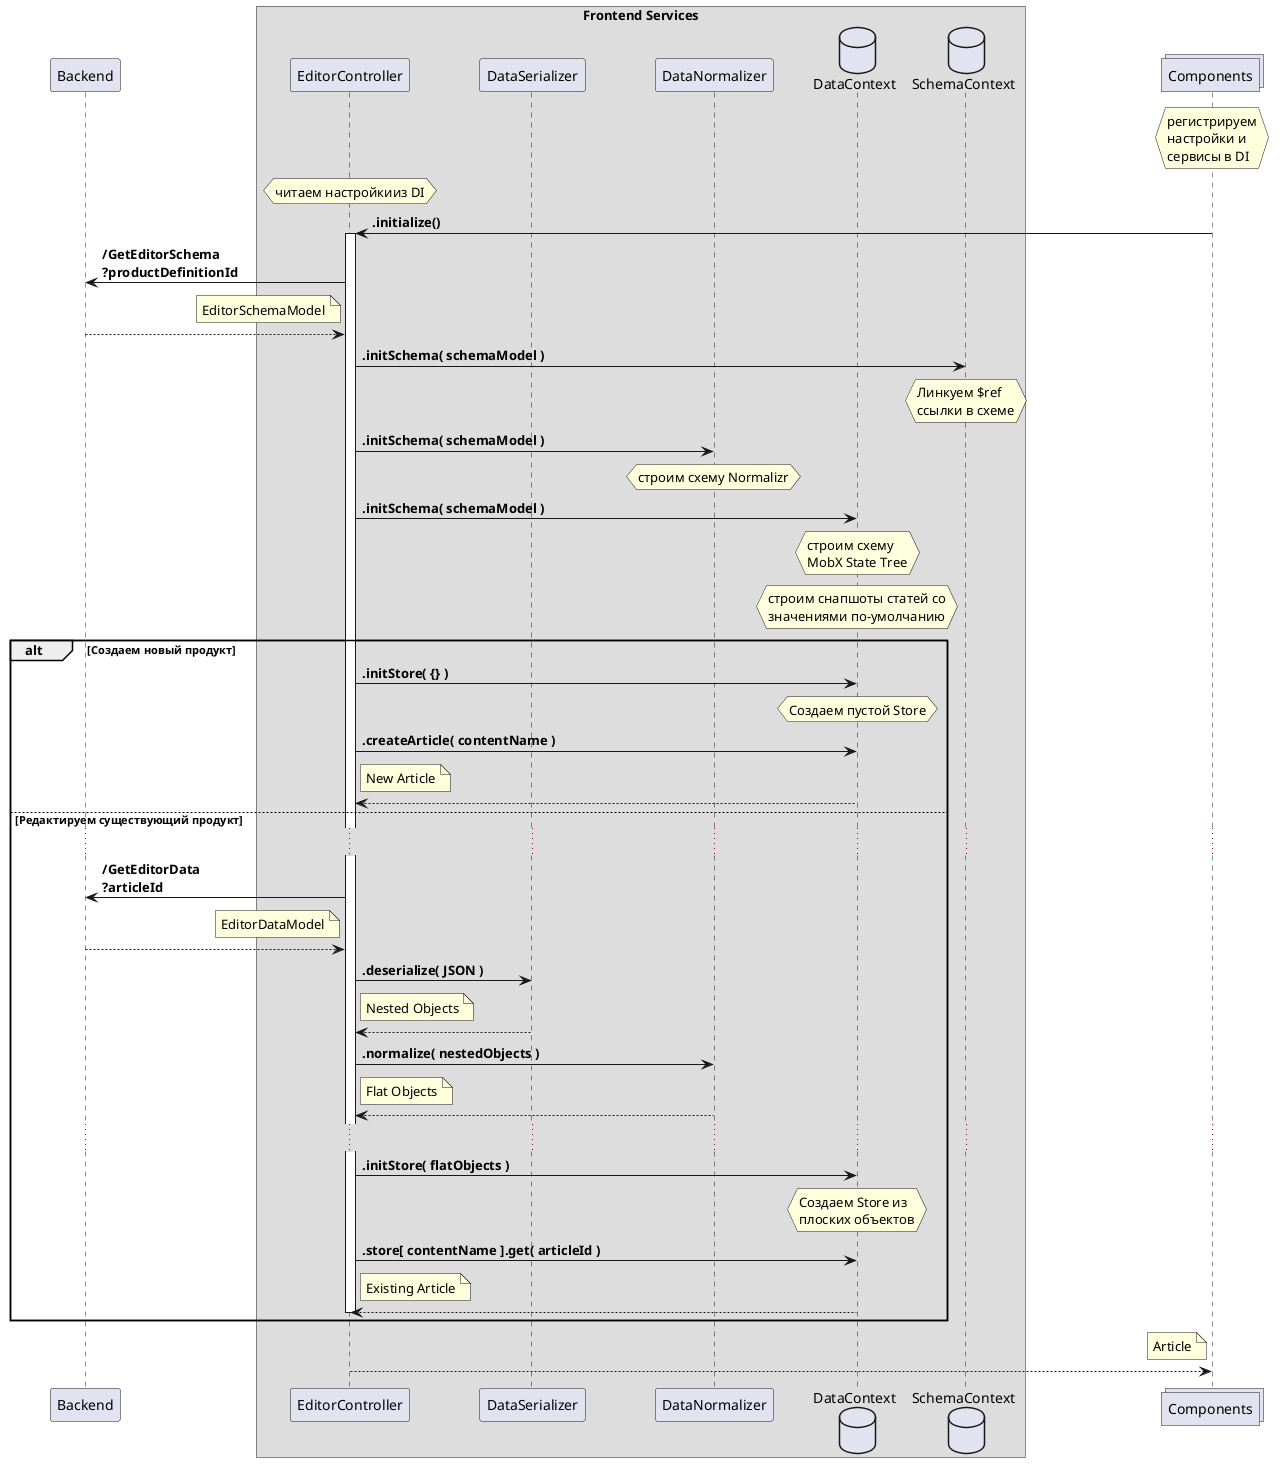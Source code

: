 @startuml EditorInitialization
skinparam shadowing false
skinparam ParticipantPadding 30
skinparam BoxPadding 100

participant Backend

box "Frontend Services"
participant EditorController
participant DataSerializer
participant DataNormalizer
database DataContext
database SchemaContext
end box

collections Components

hnote over Components
  регистрируем
  настройки и
  сервисы в DI
end note

hnote over EditorController
  читаем настройкииз DI
end note

Components -> EditorController: <b>.initialize()
activate EditorController

EditorController -> Backend: <b>/GetEditorSchema\n<b>?productDefinitionId
note left of EditorController: EditorSchemaModel
Backend --> EditorController

EditorController -> SchemaContext: <b>.initSchema( schemaModel )
hnote over SchemaContext
 Линкуем $ref
 ссылки в схеме
end note

EditorController -> DataNormalizer: <b>.initSchema( schemaModel )
hnote over DataNormalizer: строим схему Normalizr

EditorController -> DataContext: <b>.initSchema( schemaModel )
hnote over DataContext
  строим схему
  MobX State Tree
end note
hnote over DataContext
  строим снапшоты статей со
  значениями по-умолчанию
end note

alt Создаем новый продукт

  EditorController -> DataContext: <b>.initStore( {} )
  hnote over DataContext: Создаем пустой Store

  EditorController -> DataContext: <b>.createArticle( contentName )

  note right of EditorController: New Article
  DataContext --> EditorController

else Редактируем существующий продукт

  ...

  EditorController -> Backend: <b>/GetEditorData\n<b>?articleId
  note left of EditorController: EditorDataModel
  Backend --> EditorController:

  EditorController -> DataSerializer: <b>.deserialize( JSON )
  note right of EditorController: Nested Objects
  DataSerializer --> EditorController

  EditorController -> DataNormalizer: <b>.normalize( nestedObjects )
  note right of EditorController: Flat Objects
  DataNormalizer --> EditorController

  ...

  EditorController -> DataContext: <b>.initStore( flatObjects )
  hnote over DataContext
    Создаем Store из
    плоских объектов
  end note

  EditorController -> DataContext: <b>.store[ contentName ].get( articleId )
  note right of EditorController: Existing Article
  DataContext --> EditorController

deactivate EditorController
end

note left of Components: Article
EditorController --> Components

deactivate EditorController

@enduml